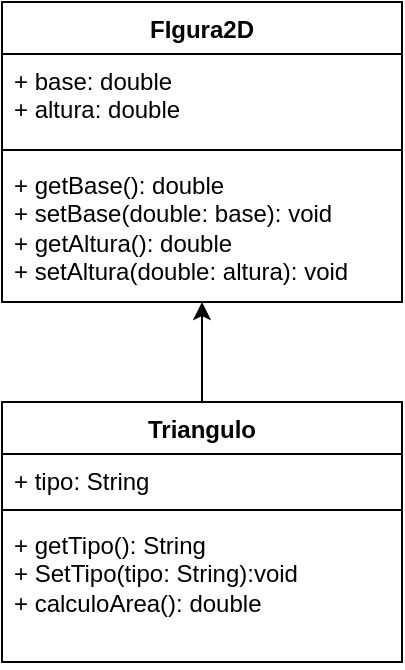 <mxfile version="28.1.1">
  <diagram name="Página-1" id="ChSOApsWqAj7a3hlUZNb">
    <mxGraphModel dx="595" dy="301" grid="1" gridSize="10" guides="1" tooltips="1" connect="1" arrows="1" fold="1" page="1" pageScale="1" pageWidth="827" pageHeight="1169" math="0" shadow="0">
      <root>
        <mxCell id="0" />
        <mxCell id="1" parent="0" />
        <mxCell id="kQA5L4FxRObGhOQ5sqK4-2" value="FIgura2D" style="swimlane;fontStyle=1;align=center;verticalAlign=top;childLayout=stackLayout;horizontal=1;startSize=26;horizontalStack=0;resizeParent=1;resizeParentMax=0;resizeLast=0;collapsible=1;marginBottom=0;whiteSpace=wrap;html=1;" vertex="1" parent="1">
          <mxGeometry x="270" y="120" width="200" height="150" as="geometry" />
        </mxCell>
        <mxCell id="kQA5L4FxRObGhOQ5sqK4-3" value="+ base: double&lt;div&gt;+ altura: double&lt;/div&gt;" style="text;strokeColor=none;fillColor=none;align=left;verticalAlign=top;spacingLeft=4;spacingRight=4;overflow=hidden;rotatable=0;points=[[0,0.5],[1,0.5]];portConstraint=eastwest;whiteSpace=wrap;html=1;" vertex="1" parent="kQA5L4FxRObGhOQ5sqK4-2">
          <mxGeometry y="26" width="200" height="44" as="geometry" />
        </mxCell>
        <mxCell id="kQA5L4FxRObGhOQ5sqK4-4" value="" style="line;strokeWidth=1;fillColor=none;align=left;verticalAlign=middle;spacingTop=-1;spacingLeft=3;spacingRight=3;rotatable=0;labelPosition=right;points=[];portConstraint=eastwest;strokeColor=inherit;" vertex="1" parent="kQA5L4FxRObGhOQ5sqK4-2">
          <mxGeometry y="70" width="200" height="8" as="geometry" />
        </mxCell>
        <mxCell id="kQA5L4FxRObGhOQ5sqK4-5" value="+ getBase(): double&lt;div&gt;+ setBase(double: base): void&lt;/div&gt;&lt;div&gt;+ getAltura(): double&lt;/div&gt;&lt;div&gt;+ setAltura(double: altura): void&lt;/div&gt;" style="text;strokeColor=none;fillColor=none;align=left;verticalAlign=top;spacingLeft=4;spacingRight=4;overflow=hidden;rotatable=0;points=[[0,0.5],[1,0.5]];portConstraint=eastwest;whiteSpace=wrap;html=1;" vertex="1" parent="kQA5L4FxRObGhOQ5sqK4-2">
          <mxGeometry y="78" width="200" height="72" as="geometry" />
        </mxCell>
        <mxCell id="kQA5L4FxRObGhOQ5sqK4-12" style="edgeStyle=orthogonalEdgeStyle;rounded=0;orthogonalLoop=1;jettySize=auto;html=1;" edge="1" parent="1" source="kQA5L4FxRObGhOQ5sqK4-7" target="kQA5L4FxRObGhOQ5sqK4-2">
          <mxGeometry relative="1" as="geometry" />
        </mxCell>
        <mxCell id="kQA5L4FxRObGhOQ5sqK4-7" value="Triangulo" style="swimlane;fontStyle=1;align=center;verticalAlign=top;childLayout=stackLayout;horizontal=1;startSize=26;horizontalStack=0;resizeParent=1;resizeParentMax=0;resizeLast=0;collapsible=1;marginBottom=0;whiteSpace=wrap;html=1;" vertex="1" parent="1">
          <mxGeometry x="270" y="320" width="200" height="130" as="geometry" />
        </mxCell>
        <mxCell id="kQA5L4FxRObGhOQ5sqK4-8" value="+ tipo: String" style="text;strokeColor=none;fillColor=none;align=left;verticalAlign=top;spacingLeft=4;spacingRight=4;overflow=hidden;rotatable=0;points=[[0,0.5],[1,0.5]];portConstraint=eastwest;whiteSpace=wrap;html=1;" vertex="1" parent="kQA5L4FxRObGhOQ5sqK4-7">
          <mxGeometry y="26" width="200" height="24" as="geometry" />
        </mxCell>
        <mxCell id="kQA5L4FxRObGhOQ5sqK4-9" value="" style="line;strokeWidth=1;fillColor=none;align=left;verticalAlign=middle;spacingTop=-1;spacingLeft=3;spacingRight=3;rotatable=0;labelPosition=right;points=[];portConstraint=eastwest;strokeColor=inherit;" vertex="1" parent="kQA5L4FxRObGhOQ5sqK4-7">
          <mxGeometry y="50" width="200" height="8" as="geometry" />
        </mxCell>
        <mxCell id="kQA5L4FxRObGhOQ5sqK4-10" value="+ getTipo(): String&lt;div&gt;+ SetTipo(tipo: String):void&lt;/div&gt;&lt;div&gt;+ calculoArea(): double&lt;/div&gt;" style="text;strokeColor=none;fillColor=none;align=left;verticalAlign=top;spacingLeft=4;spacingRight=4;overflow=hidden;rotatable=0;points=[[0,0.5],[1,0.5]];portConstraint=eastwest;whiteSpace=wrap;html=1;" vertex="1" parent="kQA5L4FxRObGhOQ5sqK4-7">
          <mxGeometry y="58" width="200" height="72" as="geometry" />
        </mxCell>
      </root>
    </mxGraphModel>
  </diagram>
</mxfile>
